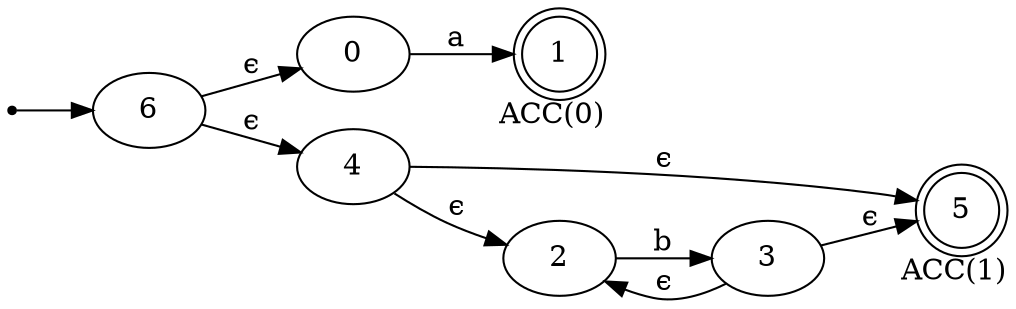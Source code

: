 digraph{rankdir=LR;start[shape=point];5[shape=doublecircle;xlabel="ACC(1)"];1[shape=doublecircle;xlabel="ACC(0)"];start->6;2->3[label="b"];0->1[label="a"];3->2[label="ϵ"];3->5[label="ϵ"];6->0[label="ϵ"];6->4[label="ϵ"];4->2[label="ϵ"];4->5[label="ϵ"];}